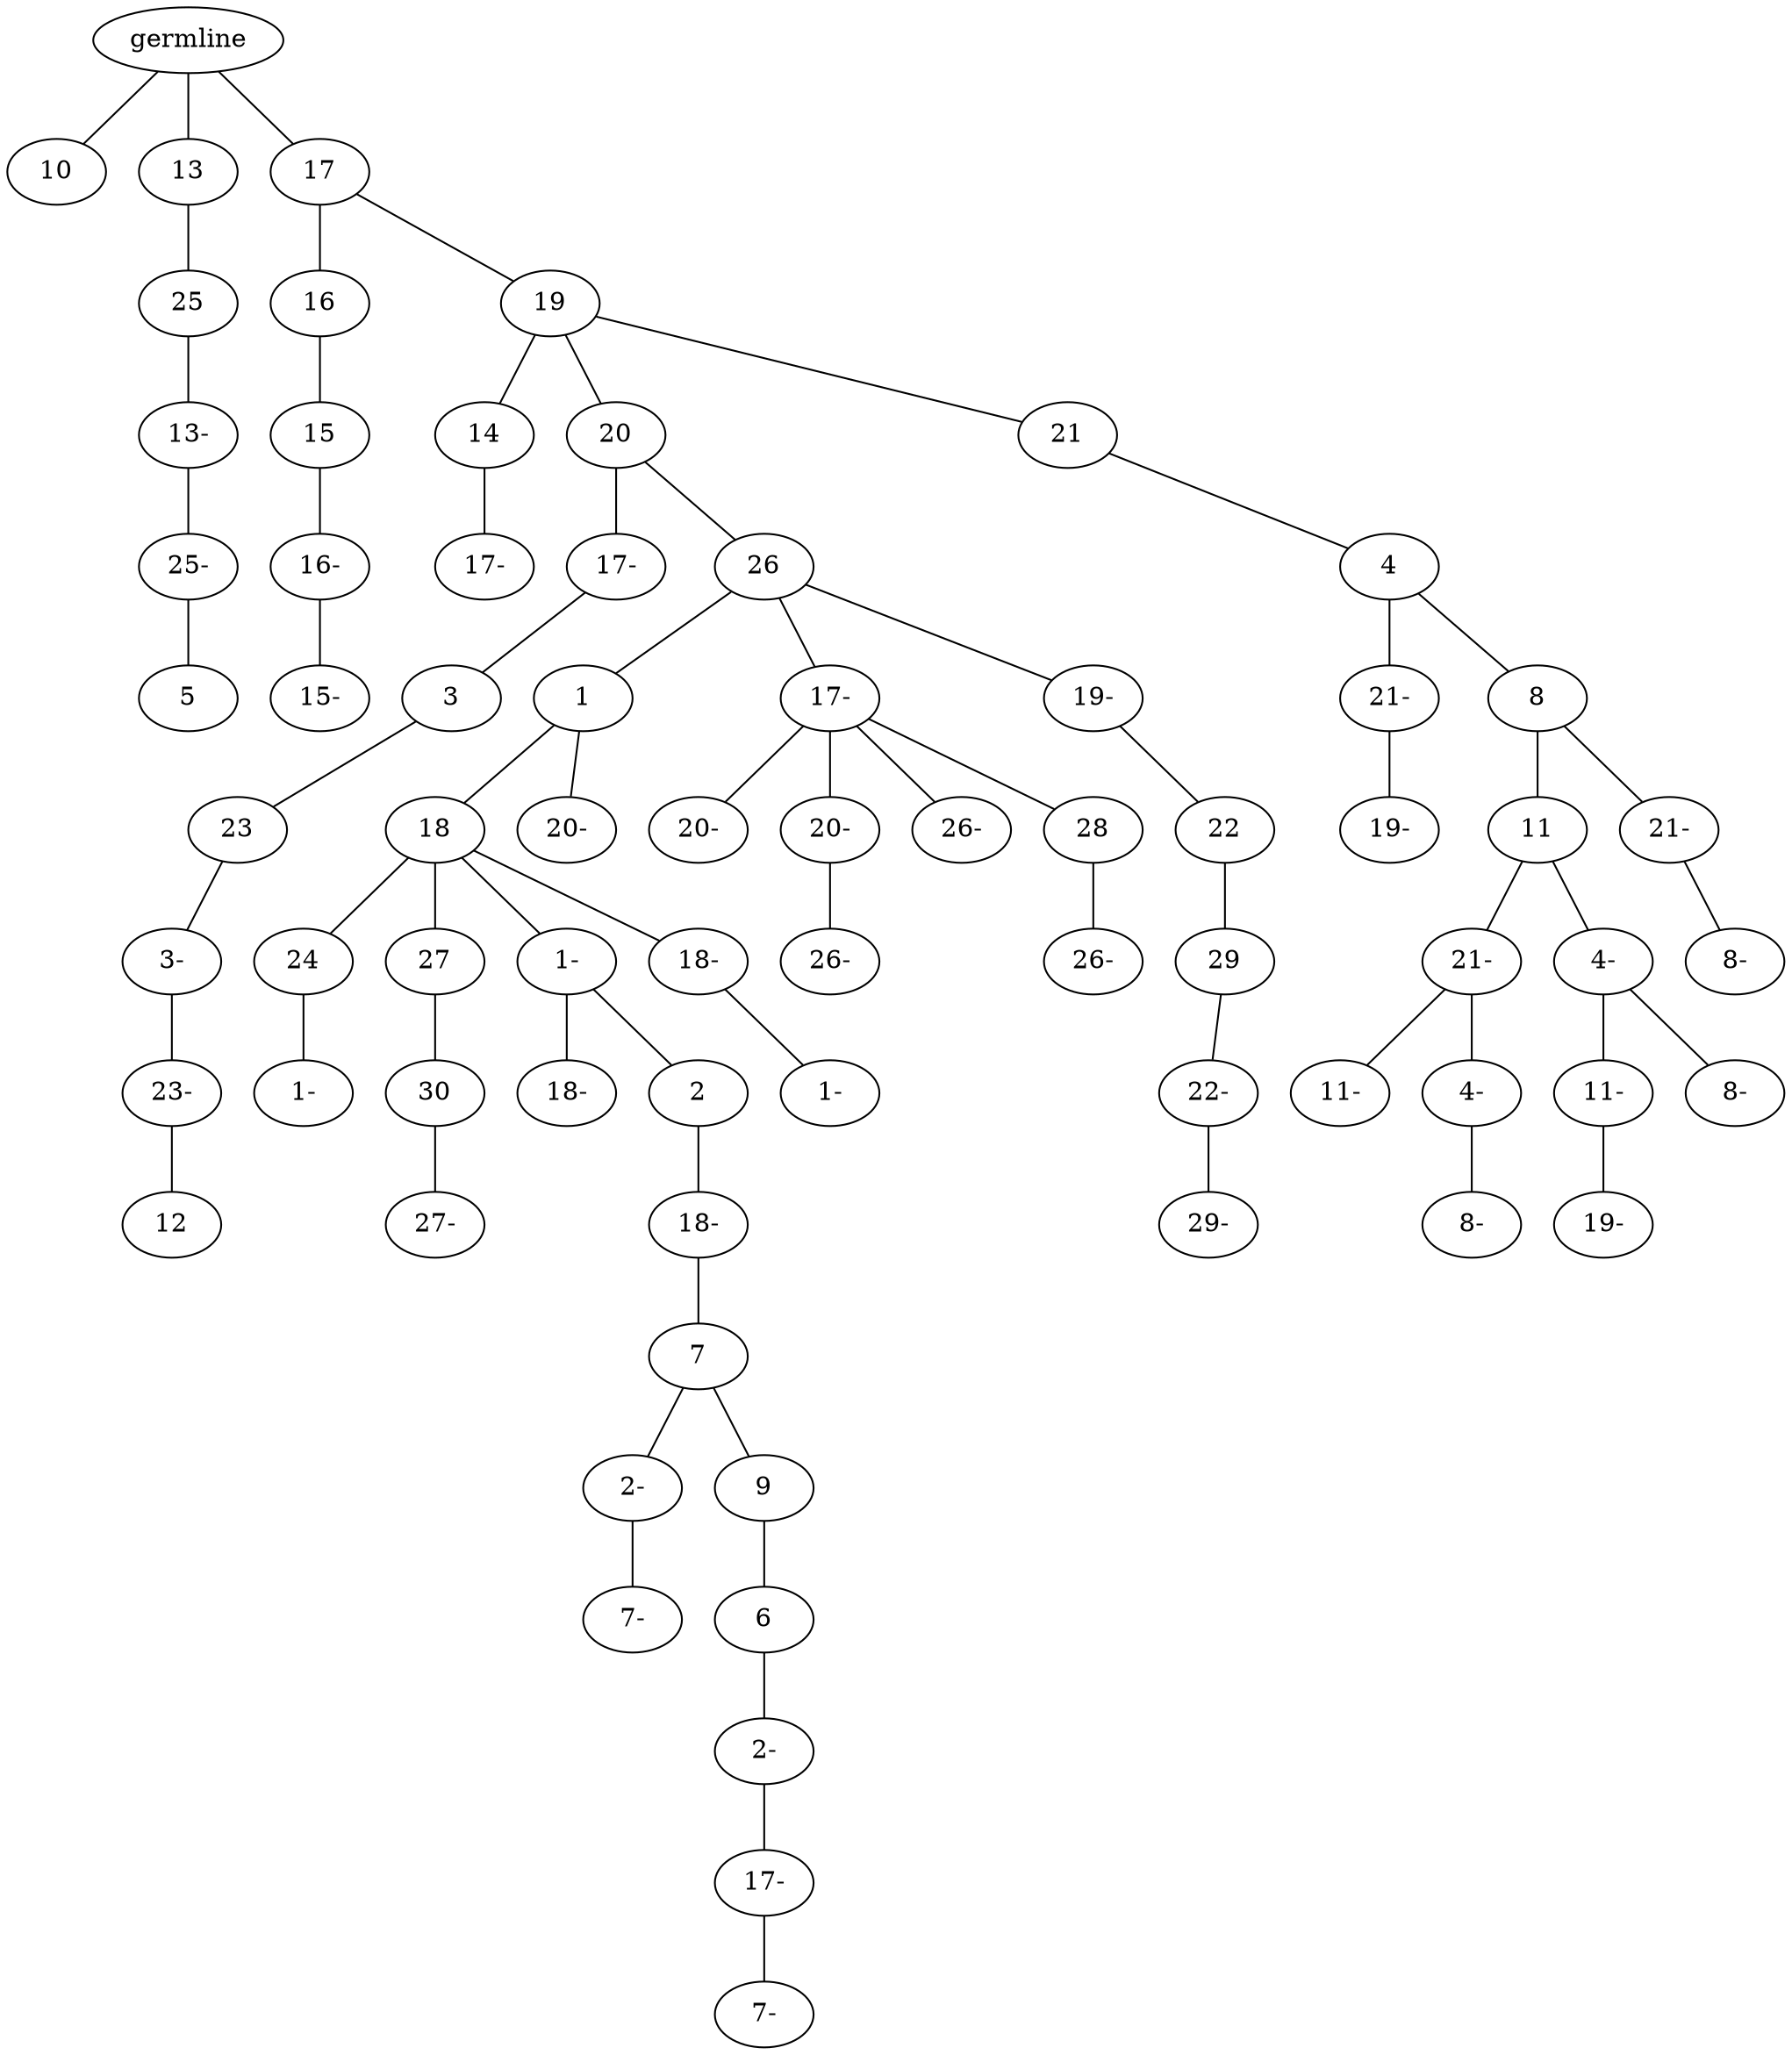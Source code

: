 graph tree {
    "140151806128720" [label="germline"];
    "140151806109440" [label="10"];
    "140151806070848" [label="13"];
    "140151806059952" [label="25"];
    "140151806059712" [label="13-"];
    "140151806017648" [label="25-"];
    "140151806018656" [label="5"];
    "140151806071136" [label="17"];
    "140151806058656" [label="16"];
    "140151806017744" [label="15"];
    "140151806017600" [label="16-"];
    "140151806018176" [label="15-"];
    "140151806062544" [label="19"];
    "140151806018752" [label="14"];
    "140151805656464" [label="17-"];
    "140151806017984" [label="20"];
    "140151805999088" [label="17-"];
    "140151806001056" [label="3"];
    "140151805997504" [label="23"];
    "140151806000672" [label="3-"];
    "140151805999136" [label="23-"];
    "140151806000096" [label="12"];
    "140151806000144" [label="26"];
    "140151806000960" [label="1"];
    "140151806001008" [label="18"];
    "140151806000768" [label="24"];
    "140151805999952" [label="1-"];
    "140151806000864" [label="27"];
    "140151806000528" [label="30"];
    "140151805999664" [label="27-"];
    "140151806000912" [label="1-"];
    "140151805998128" [label="18-"];
    "140151805999568" [label="2"];
    "140151805999232" [label="18-"];
    "140151805999904" [label="7"];
    "140151805997360" [label="2-"];
    "140151805997408" [label="7-"];
    "140151805998224" [label="9"];
    "140151805997168" [label="6"];
    "140151805932256" [label="2-"];
    "140151805935472" [label="17-"];
    "140151805934128" [label="7-"];
    "140151805998848" [label="18-"];
    "140151805998416" [label="1-"];
    "140151805997648" [label="20-"];
    "140151805998944" [label="17-"];
    "140151806000192" [label="20-"];
    "140151805999040" [label="20-"];
    "140151805997744" [label="26-"];
    "140151806000432" [label="26-"];
    "140151805998752" [label="28"];
    "140151805998464" [label="26-"];
    "140151806000720" [label="19-"];
    "140151805998320" [label="22"];
    "140151805931824" [label="29"];
    "140151805933120" [label="22-"];
    "140151805933600" [label="29-"];
    "140151806019328" [label="21"];
    "140151805999856" [label="4"];
    "140151805999712" [label="21-"];
    "140151805935184" [label="19-"];
    "140151805998656" [label="8"];
    "140151805934896" [label="11"];
    "140151805931728" [label="21-"];
    "140151805934320" [label="11-"];
    "140151805933696" [label="4-"];
    "140151805932160" [label="8-"];
    "140151805933840" [label="4-"];
    "140151805934368" [label="11-"];
    "140151805934560" [label="19-"];
    "140151805935376" [label="8-"];
    "140151805934272" [label="21-"];
    "140151805933024" [label="8-"];
    "140151806128720" -- "140151806109440";
    "140151806128720" -- "140151806070848";
    "140151806128720" -- "140151806071136";
    "140151806070848" -- "140151806059952";
    "140151806059952" -- "140151806059712";
    "140151806059712" -- "140151806017648";
    "140151806017648" -- "140151806018656";
    "140151806071136" -- "140151806058656";
    "140151806071136" -- "140151806062544";
    "140151806058656" -- "140151806017744";
    "140151806017744" -- "140151806017600";
    "140151806017600" -- "140151806018176";
    "140151806062544" -- "140151806018752";
    "140151806062544" -- "140151806017984";
    "140151806062544" -- "140151806019328";
    "140151806018752" -- "140151805656464";
    "140151806017984" -- "140151805999088";
    "140151806017984" -- "140151806000144";
    "140151805999088" -- "140151806001056";
    "140151806001056" -- "140151805997504";
    "140151805997504" -- "140151806000672";
    "140151806000672" -- "140151805999136";
    "140151805999136" -- "140151806000096";
    "140151806000144" -- "140151806000960";
    "140151806000144" -- "140151805998944";
    "140151806000144" -- "140151806000720";
    "140151806000960" -- "140151806001008";
    "140151806000960" -- "140151805997648";
    "140151806001008" -- "140151806000768";
    "140151806001008" -- "140151806000864";
    "140151806001008" -- "140151806000912";
    "140151806001008" -- "140151805998848";
    "140151806000768" -- "140151805999952";
    "140151806000864" -- "140151806000528";
    "140151806000528" -- "140151805999664";
    "140151806000912" -- "140151805998128";
    "140151806000912" -- "140151805999568";
    "140151805999568" -- "140151805999232";
    "140151805999232" -- "140151805999904";
    "140151805999904" -- "140151805997360";
    "140151805999904" -- "140151805998224";
    "140151805997360" -- "140151805997408";
    "140151805998224" -- "140151805997168";
    "140151805997168" -- "140151805932256";
    "140151805932256" -- "140151805935472";
    "140151805935472" -- "140151805934128";
    "140151805998848" -- "140151805998416";
    "140151805998944" -- "140151806000192";
    "140151805998944" -- "140151805999040";
    "140151805998944" -- "140151806000432";
    "140151805998944" -- "140151805998752";
    "140151805999040" -- "140151805997744";
    "140151805998752" -- "140151805998464";
    "140151806000720" -- "140151805998320";
    "140151805998320" -- "140151805931824";
    "140151805931824" -- "140151805933120";
    "140151805933120" -- "140151805933600";
    "140151806019328" -- "140151805999856";
    "140151805999856" -- "140151805999712";
    "140151805999856" -- "140151805998656";
    "140151805999712" -- "140151805935184";
    "140151805998656" -- "140151805934896";
    "140151805998656" -- "140151805934272";
    "140151805934896" -- "140151805931728";
    "140151805934896" -- "140151805933840";
    "140151805931728" -- "140151805934320";
    "140151805931728" -- "140151805933696";
    "140151805933696" -- "140151805932160";
    "140151805933840" -- "140151805934368";
    "140151805933840" -- "140151805935376";
    "140151805934368" -- "140151805934560";
    "140151805934272" -- "140151805933024";
}
